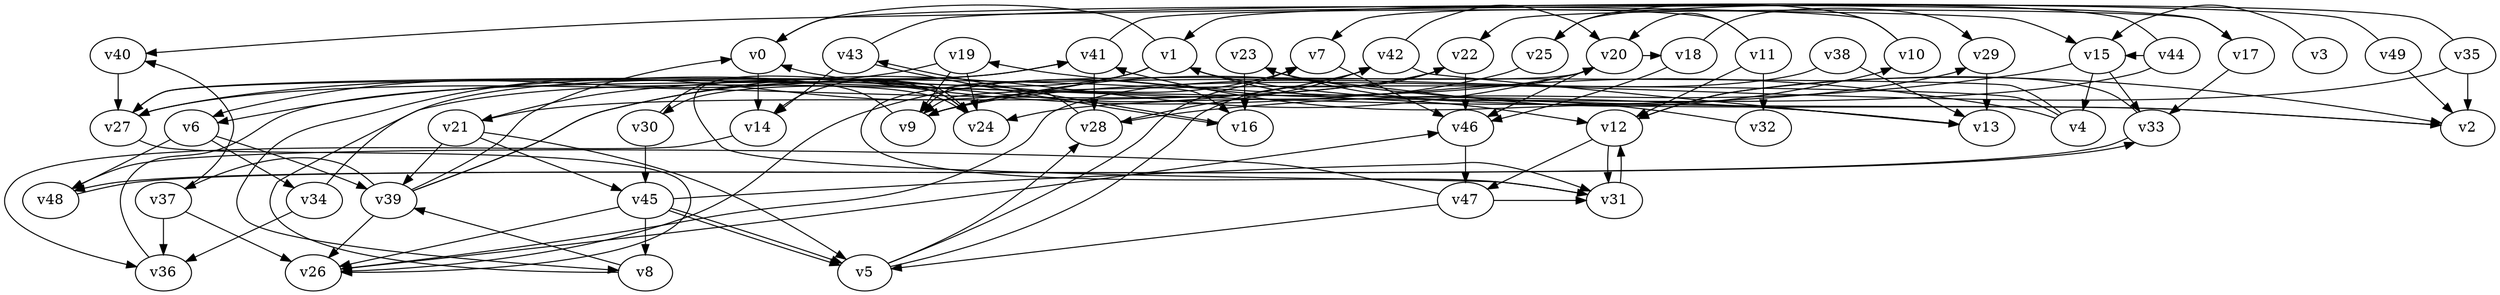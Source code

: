 // Benchmark game 64 - 50 vertices
digraph G {
    v0 [name="v0", player=0];
    v1 [name="v1", player=0];
    v2 [name="v2", player=0];
    v3 [name="v3", player=0, target=1];
    v4 [name="v4", player=0];
    v5 [name="v5", player=1];
    v6 [name="v6", player=0];
    v7 [name="v7", player=0];
    v8 [name="v8", player=1];
    v9 [name="v9", player=0, target=1];
    v10 [name="v10", player=1];
    v11 [name="v11", player=1];
    v12 [name="v12", player=1, target=1];
    v13 [name="v13", player=1];
    v14 [name="v14", player=1];
    v15 [name="v15", player=1];
    v16 [name="v16", player=0];
    v17 [name="v17", player=0];
    v18 [name="v18", player=1, target=1];
    v19 [name="v19", player=0];
    v20 [name="v20", player=0];
    v21 [name="v21", player=1];
    v22 [name="v22", player=0, target=1];
    v23 [name="v23", player=0];
    v24 [name="v24", player=0, target=1];
    v25 [name="v25", player=1, target=1];
    v26 [name="v26", player=1];
    v27 [name="v27", player=0];
    v28 [name="v28", player=0];
    v29 [name="v29", player=0, target=1];
    v30 [name="v30", player=0];
    v31 [name="v31", player=1];
    v32 [name="v32", player=0];
    v33 [name="v33", player=0];
    v34 [name="v34", player=0];
    v35 [name="v35", player=0];
    v36 [name="v36", player=1];
    v37 [name="v37", player=1];
    v38 [name="v38", player=1];
    v39 [name="v39", player=0];
    v40 [name="v40", player=1];
    v41 [name="v41", player=0, target=1];
    v42 [name="v42", player=0];
    v43 [name="v43", player=0];
    v44 [name="v44", player=1];
    v45 [name="v45", player=0];
    v46 [name="v46", player=0];
    v47 [name="v47", player=0];
    v48 [name="v48", player=1];
    v49 [name="v49", player=1];

    v0 -> v14;
    v1 -> v12 [constraint="time == 14"];
    v2 -> v1 [constraint="time <= 7"];
    v3 -> v15 [constraint="time % 4 == 1"];
    v4 -> v9 [constraint="time % 4 == 0"];
    v5 -> v7 [constraint="time % 5 == 4"];
    v6 -> v34;
    v7 -> v46;
    v8 -> v20 [constraint="time == 4"];
    v9 -> v6 [constraint="time % 2 == 1"];
    v10 -> v0 [constraint="time % 5 == 4"];
    v11 -> v7 [constraint="time <= 25"];
    v12 -> v2 [constraint="time % 2 == 0"];
    v13 -> v41 [constraint="time >= 8"];
    v14 -> v36 [constraint="time % 4 == 3"];
    v15 -> v28 [constraint="time <= 12"];
    v16 -> v43 [constraint="time == 8"];
    v17 -> v22 [constraint="(time >= 8) && (time <= 17)"];
    v18 -> v29 [constraint="time % 4 == 1"];
    v19 -> v9;
    v20 -> v46;
    v21 -> v24 [constraint="(time >= 6) && (time <= 15)"];
    v22 -> v27 [constraint="time >= 3"];
    v23 -> v2 [constraint="time == 17"];
    v24 -> v14 [constraint="(time % 4 == 1) || (time % 3 == 1)"];
    v25 -> v26 [constraint="time <= 19"];
    v26 -> v46 [constraint="time == 12"];
    v27 -> v29 [constraint="time == 10"];
    v28 -> v42 [constraint="time == 16"];
    v29 -> v13;
    v30 -> v45;
    v31 -> v12 [constraint="time <= 24"];
    v32 -> v23 [constraint="time <= 22"];
    v33 -> v48 [constraint="time >= 6"];
    v34 -> v41 [constraint="time == 12"];
    v35 -> v9 [constraint="time == 17"];
    v36 -> v41 [constraint="time == 19"];
    v37 -> v26;
    v38 -> v13 [constraint="time == 5"];
    v39 -> v42 [constraint="time == 16"];
    v40 -> v27;
    v41 -> v28;
    v42 -> v13 [constraint="time == 5"];
    v43 -> v17 [constraint="(time >= 3) && (time <= 25)"];
    v44 -> v25 [constraint="time % 3 == 0"];
    v45 -> v26 [constraint="time == 7"];
    v46 -> v47;
    v47 -> v31 [constraint="time == 19"];
    v48 -> v33 [constraint="time >= 15"];
    v49 -> v2 [constraint="time % 2 == 0"];
    v1 -> v0 [constraint="time <= 6"];
    v21 -> v5 [constraint="time == 11"];
    v12 -> v47;
    v13 -> v19 [constraint="time >= 6"];
    v39 -> v20 [constraint="time % 5 == 3"];
    v21 -> v45;
    v19 -> v6 [constraint="time >= 3"];
    v9 -> v10 [constraint="time == 17"];
    v39 -> v26;
    v35 -> v40 [constraint="time == 8"];
    v44 -> v15 [constraint="(time >= 3) && (time <= 22)"];
    v6 -> v48;
    v24 -> v30 [constraint="time == 5"];
    v49 -> v1 [constraint="time % 4 == 3"];
    v37 -> v36;
    v1 -> v31 [constraint="time <= 23"];
    v22 -> v21 [constraint="(time >= 2) && (time <= 17)"];
    v8 -> v39 [constraint="time == 12"];
    v9 -> v7 [constraint="(time >= 4) && (time <= 25)"];
    v20 -> v18 [constraint="time >= 13"];
    v5 -> v22 [constraint="time % 5 == 0"];
    v39 -> v37 [constraint="time == 5"];
    v23 -> v16;
    v17 -> v33 [constraint="time <= 5"];
    v31 -> v20 [constraint="time <= 6"];
    v41 -> v15 [constraint="time >= 5"];
    v28 -> v27 [constraint="time == 8"];
    v47 -> v48 [constraint="time % 2 == 1"];
    v35 -> v2;
    v39 -> v0 [constraint="time >= 1"];
    v19 -> v24;
    v30 -> v24 [constraint="time == 8"];
    v44 -> v24 [constraint="time == 16"];
    v27 -> v26 [constraint="time >= 3"];
    v22 -> v46;
    v12 -> v31;
    v5 -> v28 [constraint="time <= 7"];
    v42 -> v20 [constraint="time <= 8"];
    v1 -> v8 [constraint="time >= 2"];
    v15 -> v4;
    v4 -> v9 [constraint="time % 3 == 0"];
    v4 -> v0 [constraint="time >= 12"];
    v21 -> v39;
    v37 -> v40 [constraint="(time >= 6) && (time <= 25)"];
    v6 -> v39;
    v45 -> v8;
    v47 -> v5;
    v45 -> v5;
    v43 -> v14;
    v45 -> v5 [constraint="time == 20"];
    v33 -> v12 [constraint="time == 6"];
    v45 -> v31 [constraint="time % 3 == 1"];
    v18 -> v46 [constraint="time % 2 == 1"];
    v11 -> v32;
    v11 -> v12;
    v34 -> v36 [constraint="(time >= 2) && (time <= 18)"];
    v11 -> v20 [constraint="time >= 4"];
    v10 -> v25 [constraint="time % 6 == 2"];
    v38 -> v26 [constraint="time % 4 == 1"];
    v27 -> v16 [constraint="time >= 12"];
    v15 -> v33;
    v43 -> v16;
}
